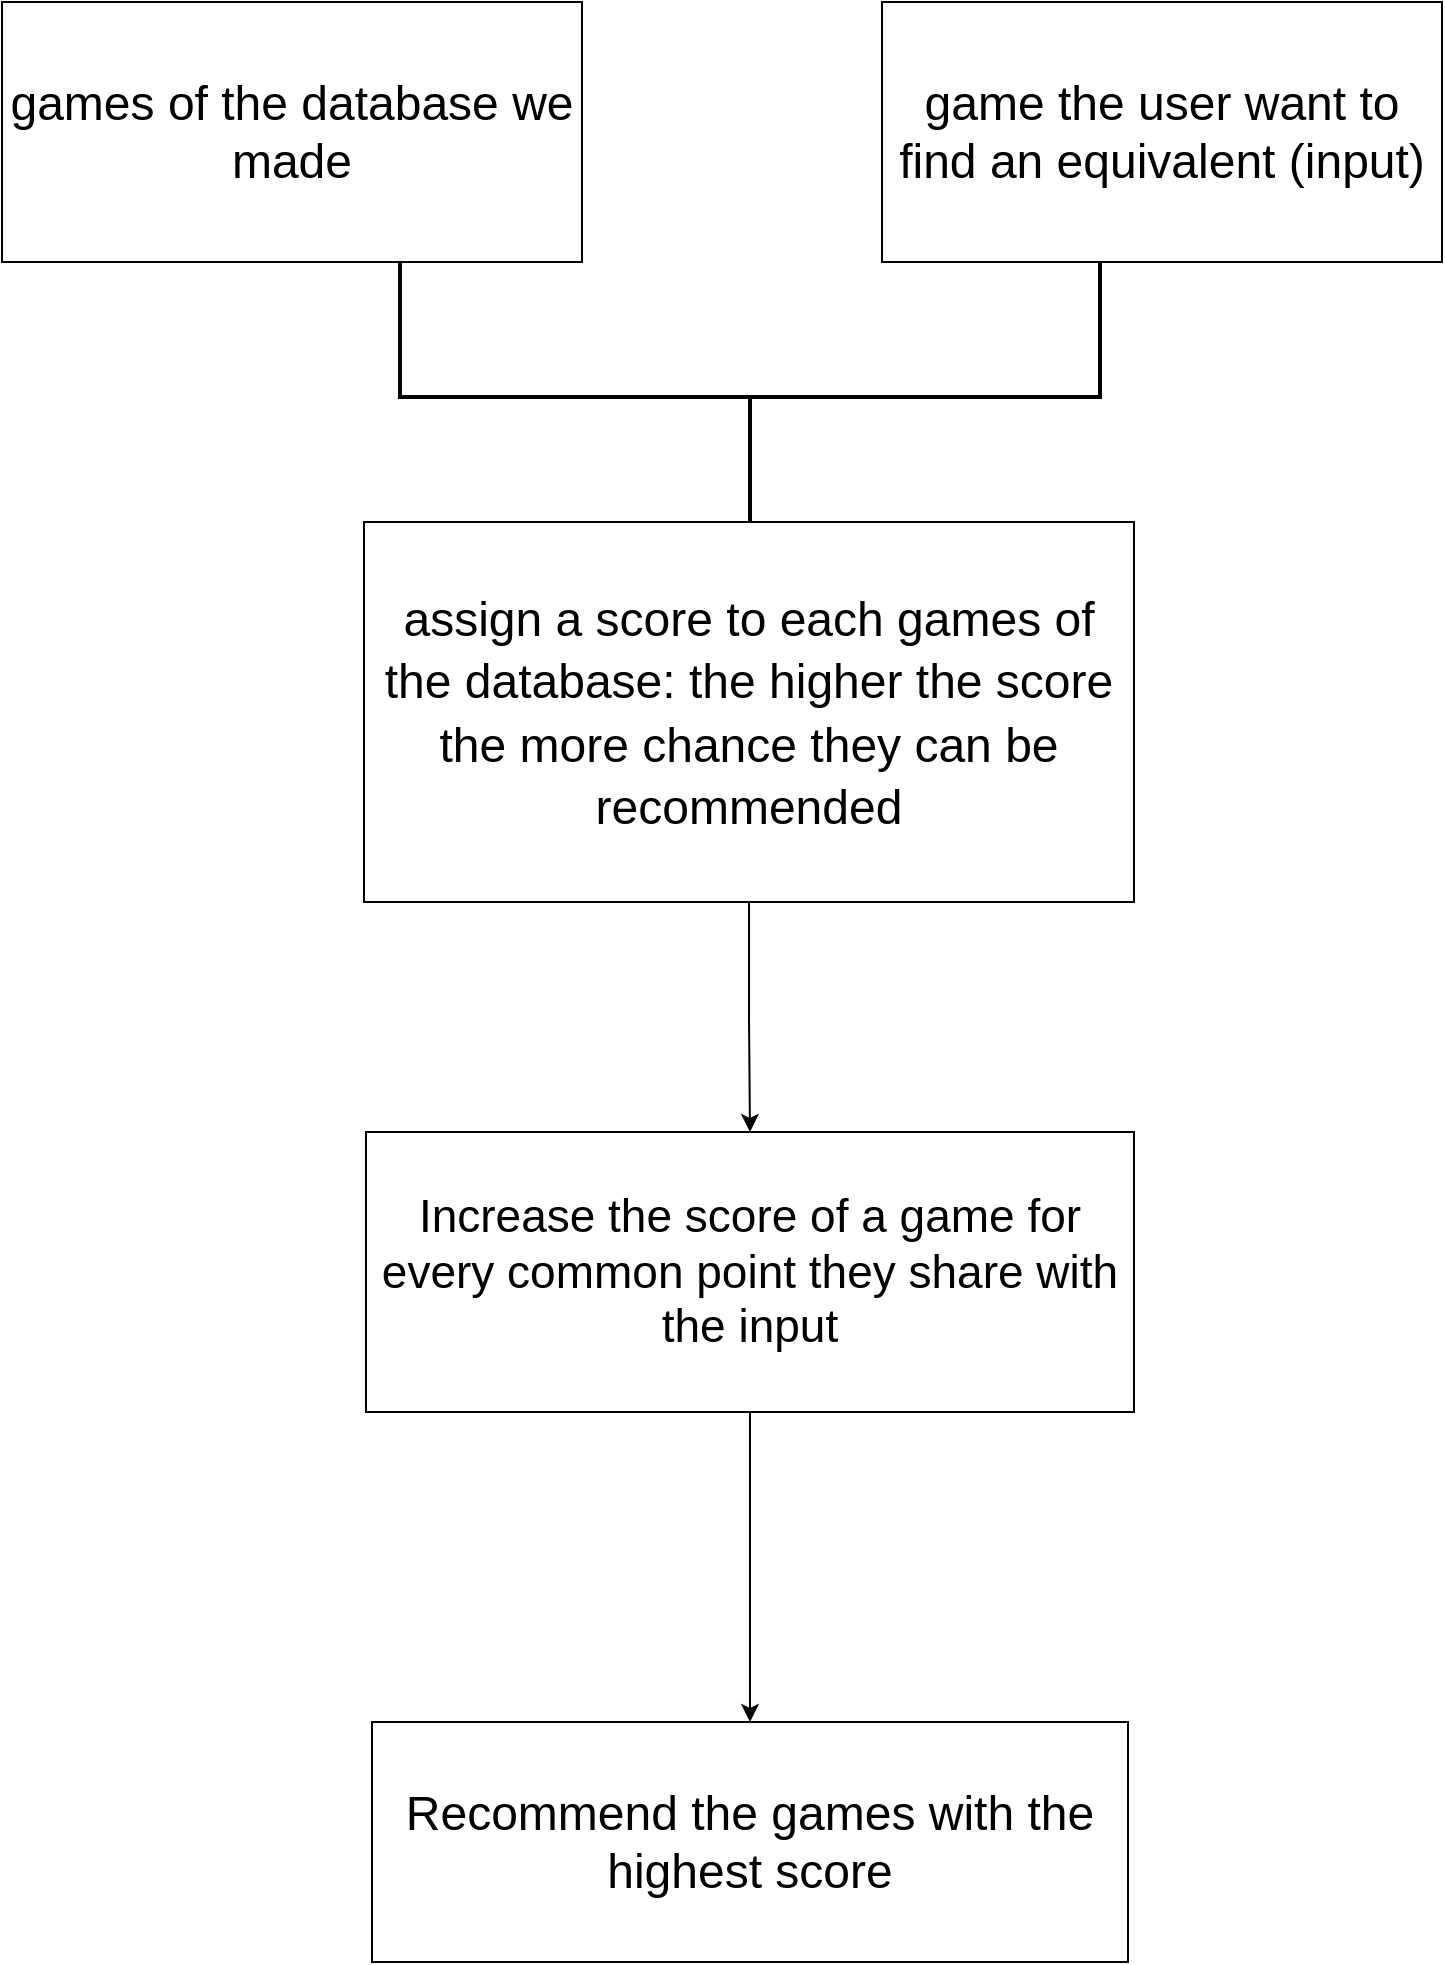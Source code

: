 <mxfile version="20.0.4" type="github">
  <diagram id="rYxhGjhGlnUfPGOYWdaJ" name="Page-1">
    <mxGraphModel dx="1422" dy="762" grid="1" gridSize="10" guides="1" tooltips="1" connect="1" arrows="1" fold="1" page="1" pageScale="1" pageWidth="827" pageHeight="1169" math="0" shadow="0">
      <root>
        <mxCell id="0" />
        <mxCell id="1" parent="0" />
        <mxCell id="5HtMou1Jmjs9LnXUQxlP-1" value="&lt;font style=&quot;font-size: 24px;&quot;&gt;game the user want to find an equivalent (input)&lt;/font&gt;" style="rounded=0;whiteSpace=wrap;html=1;" vertex="1" parent="1">
          <mxGeometry x="480" y="20" width="280" height="130" as="geometry" />
        </mxCell>
        <mxCell id="5HtMou1Jmjs9LnXUQxlP-14" style="edgeStyle=orthogonalEdgeStyle;rounded=0;orthogonalLoop=1;jettySize=auto;html=1;fontSize=24;entryX=0.5;entryY=0;entryDx=0;entryDy=0;" edge="1" parent="1" source="5HtMou1Jmjs9LnXUQxlP-2" target="5HtMou1Jmjs9LnXUQxlP-5">
          <mxGeometry relative="1" as="geometry">
            <mxPoint x="414" y="870" as="targetPoint" />
          </mxGeometry>
        </mxCell>
        <mxCell id="5HtMou1Jmjs9LnXUQxlP-2" value="&lt;font style=&quot;font-size: 23px;&quot;&gt;Increase the score of a game for every common point they share with the input&lt;/font&gt;" style="rounded=0;whiteSpace=wrap;html=1;" vertex="1" parent="1">
          <mxGeometry x="222" y="585" width="384" height="140" as="geometry" />
        </mxCell>
        <mxCell id="5HtMou1Jmjs9LnXUQxlP-3" value="games of the database we made" style="rounded=0;whiteSpace=wrap;html=1;fontSize=24;" vertex="1" parent="1">
          <mxGeometry x="40" y="20" width="290" height="130" as="geometry" />
        </mxCell>
        <mxCell id="5HtMou1Jmjs9LnXUQxlP-11" value="" style="strokeWidth=2;html=1;shape=mxgraph.flowchart.annotation_2;align=left;labelPosition=right;pointerEvents=1;fontSize=20;rotation=-90;" vertex="1" parent="1">
          <mxGeometry x="346.5" y="42.5" width="135" height="350" as="geometry" />
        </mxCell>
        <mxCell id="5HtMou1Jmjs9LnXUQxlP-13" style="edgeStyle=orthogonalEdgeStyle;rounded=0;orthogonalLoop=1;jettySize=auto;html=1;entryX=0.5;entryY=0;entryDx=0;entryDy=0;fontSize=24;" edge="1" parent="1" source="5HtMou1Jmjs9LnXUQxlP-4" target="5HtMou1Jmjs9LnXUQxlP-2">
          <mxGeometry relative="1" as="geometry" />
        </mxCell>
        <mxCell id="5HtMou1Jmjs9LnXUQxlP-4" value="&lt;font style=&quot;font-size: 24px;&quot;&gt;assign a score to each games of the database: the higher the score the more chance they can be recommended&lt;/font&gt;" style="rounded=0;whiteSpace=wrap;html=1;fontSize=26;" vertex="1" parent="1">
          <mxGeometry x="221" y="280" width="385" height="190" as="geometry" />
        </mxCell>
        <mxCell id="5HtMou1Jmjs9LnXUQxlP-5" value="&lt;font style=&quot;font-size: 24px;&quot;&gt;Recommend the games with the highest score&lt;/font&gt;" style="rounded=0;whiteSpace=wrap;html=1;fontSize=20;" vertex="1" parent="1">
          <mxGeometry x="225" y="880" width="378" height="120" as="geometry" />
        </mxCell>
      </root>
    </mxGraphModel>
  </diagram>
</mxfile>
